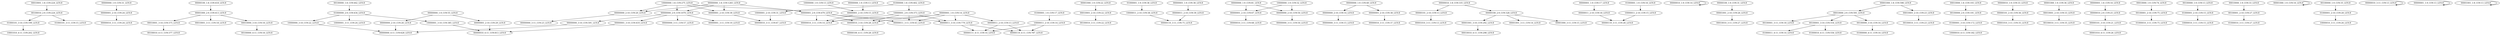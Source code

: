 digraph G {
    "00100010_2-9_COV:224_LEN:8" -> "01000101_3-10_COV:199_LEN:8";
    "00100010_2-9_COV:224_LEN:8" -> "01000101_3-11_COV:15_LEN:8";
    "00000000_1-9_COV:31_LEN:8" -> "00000001_2-10_COV:24_LEN:8";
    "01000101_3-10_COV:199_LEN:8" -> "10001010_4-11_COV:202_LEN:8";
    "00000100_1-8_COV:418_LEN:8" -> "00001000_2-9_COV:413_LEN:8";
    "00000001_2-10_COV:29_LEN:8" -> "00000010_4-11_COV:813_LEN:8";
    "00010001_2-10_COV:22_LEN:8" -> "00100010_3-11_COV:22_LEN:8";
    "01000001_1-9_COV:38_LEN:8" -> "10000011_2-10_COV:38_LEN:8";
    "10000000_1-9_COV:13_LEN:8" -> "00000001_2-10_COV:15_LEN:8";
    "00000000_1-9_COV:81_LEN:8" -> "00000001_2-10_COV:67_LEN:8";
    "00000000_1-9_COV:81_LEN:8" -> "00000000_2-10_COV:50_LEN:8";
    "00000001_2-9_COV:479_LEN:8" -> "00000010_3-11_COV:14_LEN:8";
    "00000001_2-9_COV:479_LEN:8" -> "00000010_3-10_COV:28_LEN:8";
    "00000001_2-9_COV:479_LEN:8" -> "00000011_3-11_COV:43_LEN:8";
    "00000001_2-9_COV:479_LEN:8" -> "00000011_3-10_COV:779_LEN:8";
    "00000000_1-9_COV:49_LEN:8" -> "00000000_2-10_COV:14_LEN:8";
    "00000000_1-9_COV:49_LEN:8" -> "00000001_2-10_COV:38_LEN:8";
    "00000010_1-8_COV:335_LEN:8" -> "00000101_2-10_COV:13_LEN:8";
    "00000010_1-8_COV:335_LEN:8" -> "00000100_2-9_COV:328_LEN:8";
    "00000101_2-10_COV:13_LEN:8" -> "00001010_3-11_COV:13_LEN:8";
    "10000000_1-8_COV:275_LEN:8" -> "00000001_2-9_COV:479_LEN:8";
    "10000000_1-8_COV:275_LEN:8" -> "00000000_2-10_COV:20_LEN:8";
    "10000000_1-8_COV:275_LEN:8" -> "00000000_2-9_COV:1070_LEN:8";
    "10000000_1-8_COV:275_LEN:8" -> "00000001_2-10_COV:39_LEN:8";
    "01000000_1-8_COV:402_LEN:8" -> "10000001_2-9_COV:373_LEN:8";
    "01000000_1-8_COV:402_LEN:8" -> "10000001_2-10_COV:31_LEN:8";
    "00000000_2-10_COV:14_LEN:8" -> "00000000_3-11_COV:15_LEN:8";
    "10000011_2-10_COV:15_LEN:8" -> "00000110_3-11_COV:28_LEN:8";
    "00000001_1-9_COV:14_LEN:8" -> "00000010_3-11_COV:14_LEN:8";
    "00000001_1-9_COV:14_LEN:8" -> "00000010_3-10_COV:28_LEN:8";
    "00000001_1-9_COV:14_LEN:8" -> "00000011_3-11_COV:43_LEN:8";
    "00000001_1-9_COV:14_LEN:8" -> "00000011_3-10_COV:779_LEN:8";
    "00000000_1-8_COV:1283_LEN:8" -> "00000001_2-9_COV:479_LEN:8";
    "00000000_1-8_COV:1283_LEN:8" -> "00000000_2-10_COV:20_LEN:8";
    "00000000_1-8_COV:1283_LEN:8" -> "00000000_2-9_COV:1070_LEN:8";
    "00000000_1-8_COV:1283_LEN:8" -> "00000001_2-10_COV:39_LEN:8";
    "00000010_1-9_COV:14_LEN:8" -> "00000010_1-9_COV:14_LEN:8";
    "00000100_1-9_COV:31_LEN:8" -> "00001001_2-10_COV:26_LEN:8";
    "00000001_2-10_COV:24_LEN:8" -> "00000010_3-11_COV:24_LEN:8";
    "00001000_1-9_COV:22_LEN:8" -> "00010001_2-10_COV:22_LEN:8";
    "00010001_3-10_COV:375_LEN:8" -> "00100010_4-11_COV:377_LEN:8";
    "00000001_2-10_COV:67_LEN:8" -> "00000010_3-11_COV:68_LEN:8";
    "00010000_2-9_COV:591_LEN:8" -> "00100001_3-11_COV:18_LEN:8";
    "00010000_2-9_COV:591_LEN:8" -> "00100001_3-10_COV:554_LEN:8";
    "00010000_2-9_COV:591_LEN:8" -> "00100000_3-10_COV:16_LEN:8";
    "00100000_2-9_COV:191_LEN:8" -> "01000001_3-10_COV:172_LEN:8";
    "00000101_2-10_COV:36_LEN:8" -> "00001010_3-11_COV:35_LEN:8";
    "00001001_3-10_COV:292_LEN:8" -> "00010010_4-11_COV:298_LEN:8";
    "00000000_2-10_COV:20_LEN:8" -> "00000000_3-11_COV:23_LEN:8";
    "00001000_1-8_COV:598_LEN:8" -> "00010000_2-9_COV:591_LEN:8";
    "00001000_1-8_COV:598_LEN:8" -> "00010001_2-10_COV:23_LEN:8";
    "00001000_1-9_COV:36_LEN:8" -> "00010001_2-10_COV:33_LEN:8";
    "10000000_3-10_COV:22_LEN:8" -> "00000000_4-11_COV:628_LEN:8";
    "00000010_2-9_COV:25_LEN:8" -> "00000101_3-10_COV:21_LEN:8";
    "00100001_3-10_COV:554_LEN:8" -> "01000011_4-11_COV:14_LEN:8";
    "00100001_3-10_COV:554_LEN:8" -> "01000010_4-11_COV:556_LEN:8";
    "00010000_1-8_COV:193_LEN:8" -> "00100000_2-9_COV:191_LEN:8";
    "00000011_2-10_COV:18_LEN:8" -> "00000110_3-11_COV:28_LEN:8";
    "10000000_1-9_COV:32_LEN:8" -> "00000001_2-10_COV:67_LEN:8";
    "10000000_1-9_COV:32_LEN:8" -> "00000000_2-10_COV:50_LEN:8";
    "00000010_3-10_COV:28_LEN:8" -> "00000100_4-11_COV:28_LEN:8";
    "00001001_2-10_COV:26_LEN:8" -> "00010010_3-11_COV:27_LEN:8";
    "00000000_1-9_COV:55_LEN:8" -> "00000001_2-10_COV:29_LEN:8";
    "00000000_1-9_COV:55_LEN:8" -> "00000000_2-10_COV:26_LEN:8";
    "00000011_2-10_COV:13_LEN:8" -> "00000110_4-11_COV:787_LEN:8";
    "00000011_2-10_COV:13_LEN:8" -> "00000111_4-11_COV:14_LEN:8";
    "00000000_2-10_COV:26_LEN:8" -> "00000000_4-11_COV:628_LEN:8";
    "01000001_1-9_COV:16_LEN:8" -> "10000011_2-10_COV:15_LEN:8";
    "00000001_1-9_COV:17_LEN:8" -> "00000011_2-10_COV:18_LEN:8";
    "00000000_3-10_COV:591_LEN:8" -> "00000000_4-11_COV:628_LEN:8";
    "00010001_2-10_COV:33_LEN:8" -> "00100010_3-11_COV:35_LEN:8";
    "00100000_1-8_COV:442_LEN:8" -> "01000000_2-9_COV:434_LEN:8";
    "00000000_2-9_COV:1070_LEN:8" -> "00000000_3-11_COV:57_LEN:8";
    "00000000_2-9_COV:1070_LEN:8" -> "00000000_3-10_COV:591_LEN:8";
    "00000000_2-9_COV:1070_LEN:8" -> "00000001_3-11_COV:19_LEN:8";
    "00000000_2-9_COV:1070_LEN:8" -> "00000001_3-10_COV:419_LEN:8";
    "01000001_1-9_COV:17_LEN:8" -> "10000011_2-10_COV:14_LEN:8";
    "00001000_2-9_COV:413_LEN:8" -> "00010001_3-10_COV:375_LEN:8";
    "00001000_2-9_COV:413_LEN:8" -> "00010001_3-11_COV:18_LEN:8";
    "00001000_2-9_COV:413_LEN:8" -> "00010000_3-10_COV:16_LEN:8";
    "00010000_1-9_COV:74_LEN:8" -> "00100001_2-10_COV:75_LEN:8";
    "00100000_1-9_COV:13_LEN:8" -> "01000001_2-10_COV:15_LEN:8";
    "00000001_2-10_COV:38_LEN:8" -> "00000010_3-11_COV:37_LEN:8";
    "00100001_2-10_COV:75_LEN:8" -> "01000010_3-11_COV:75_LEN:8";
    "00100001_2-10_COV:27_LEN:8" -> "01000010_3-11_COV:27_LEN:8";
    "00000100_2-9_COV:328_LEN:8" -> "00001001_3-11_COV:14_LEN:8";
    "00000100_2-9_COV:328_LEN:8" -> "00001001_3-10_COV:292_LEN:8";
    "00000100_2-9_COV:328_LEN:8" -> "00001000_3-11_COV:15_LEN:8";
    "01000001_2-10_COV:15_LEN:8" -> "10000010_3-11_COV:15_LEN:8";
    "00001000_1-9_COV:16_LEN:8" -> "00001000_1-9_COV:16_LEN:8";
    "01000001_2-10_COV:28_LEN:8" -> "10000010_3-11_COV:26_LEN:8";
    "00000101_3-10_COV:21_LEN:8" -> "00001010_4-11_COV:26_LEN:8";
    "00000001_1-9_COV:38_LEN:8" -> "00000011_2-10_COV:39_LEN:8";
    "00000011_2-10_COV:39_LEN:8" -> "00000110_3-11_COV:75_LEN:8";
    "00000010_3-11_COV:13_LEN:8" -> "00000010_3-11_COV:13_LEN:8";
    "00010000_3-10_COV:16_LEN:8" -> "00100000_4-11_COV:16_LEN:8";
    "00000001_1-9_COV:13_LEN:8" -> "00000001_1-9_COV:13_LEN:8";
    "00010000_1-9_COV:33_LEN:8" -> "00100001_2-10_COV:27_LEN:8";
    "10000001_3-10_COV:385_LEN:8" -> "00000010_4-11_COV:813_LEN:8";
    "01000001_3-10_COV:172_LEN:8" -> "10000010_4-11_COV:182_LEN:8";
    "00000001_1-8_COV:16_LEN:8" -> "00000010_2-9_COV:25_LEN:8";
    "00010001_1-8_COV:224_LEN:8" -> "00100010_2-9_COV:224_LEN:8";
    "10000001_2-9_COV:373_LEN:8" -> "00000010_3-11_COV:14_LEN:8";
    "10000001_2-9_COV:373_LEN:8" -> "00000010_3-10_COV:28_LEN:8";
    "10000001_2-9_COV:373_LEN:8" -> "00000011_3-11_COV:43_LEN:8";
    "10000001_2-9_COV:373_LEN:8" -> "00000011_3-10_COV:779_LEN:8";
    "00000001_2-10_COV:15_LEN:8" -> "00000010_3-11_COV:14_LEN:8";
    "00010001_2-10_COV:23_LEN:8" -> "00100010_3-11_COV:23_LEN:8";
    "01000000_2-9_COV:434_LEN:8" -> "10000000_3-10_COV:22_LEN:8";
    "01000000_2-9_COV:434_LEN:8" -> "10000001_3-11_COV:24_LEN:8";
    "01000000_2-9_COV:434_LEN:8" -> "10000001_3-10_COV:385_LEN:8";
    "00000011_3-10_COV:779_LEN:8" -> "00000110_4-11_COV:787_LEN:8";
    "00000011_3-10_COV:779_LEN:8" -> "00000111_4-11_COV:14_LEN:8";
    "00000001_1-9_COV:14_LEN:8" -> "00000011_2-10_COV:13_LEN:8";
    "00000000_2-10_COV:50_LEN:8" -> "00000000_3-11_COV:50_LEN:8";
    "10000001_2-10_COV:31_LEN:8" -> "00000010_3-11_COV:67_LEN:8";
    "00000000_1-9_COV:13_LEN:8" -> "00000001_2-10_COV:15_LEN:8";
    "00000001_2-10_COV:39_LEN:8" -> "00000010_3-11_COV:67_LEN:8";
    "00000001_3-10_COV:419_LEN:8" -> "00000010_4-11_COV:813_LEN:8";
    "00001001_1-8_COV:13_LEN:8" -> "00001001_1-8_COV:13_LEN:8";
    "10000011_2-10_COV:38_LEN:8" -> "00000110_3-11_COV:75_LEN:8";
    "10000011_2-10_COV:14_LEN:8" -> "00000110_4-11_COV:787_LEN:8";
    "10000011_2-10_COV:14_LEN:8" -> "00000111_4-11_COV:14_LEN:8";
    "00100000_1-9_COV:35_LEN:8" -> "01000001_2-10_COV:28_LEN:8";
    "00100000_3-10_COV:16_LEN:8" -> "01000000_4-11_COV:16_LEN:8";
    "00000010_1-9_COV:33_LEN:8" -> "00000101_2-10_COV:36_LEN:8";
}
